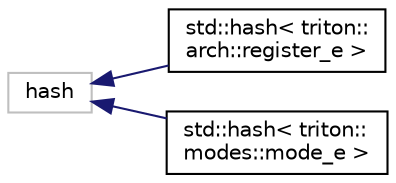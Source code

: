digraph "Graphical Class Hierarchy"
{
  edge [fontname="Helvetica",fontsize="10",labelfontname="Helvetica",labelfontsize="10"];
  node [fontname="Helvetica",fontsize="10",shape=record];
  rankdir="LR";
  Node38 [label="hash",height=0.2,width=0.4,color="grey75", fillcolor="white", style="filled"];
  Node38 -> Node0 [dir="back",color="midnightblue",fontsize="10",style="solid",fontname="Helvetica"];
  Node0 [label="std::hash\< triton::\larch::register_e \>",height=0.2,width=0.4,color="black", fillcolor="white", style="filled",URL="$structstd_1_1hash_3_01triton_1_1arch_1_1register__e_01_4.html",tooltip="Define the hash function for register_e to be use in stl containers like unordered_map. "];
  Node38 -> Node40 [dir="back",color="midnightblue",fontsize="10",style="solid",fontname="Helvetica"];
  Node40 [label="std::hash\< triton::\lmodes::mode_e \>",height=0.2,width=0.4,color="black", fillcolor="white", style="filled",URL="$structstd_1_1hash_3_01triton_1_1modes_1_1mode__e_01_4.html",tooltip="Define the hash function for mode_e to be use in stl containers like unordered_set. "];
}

